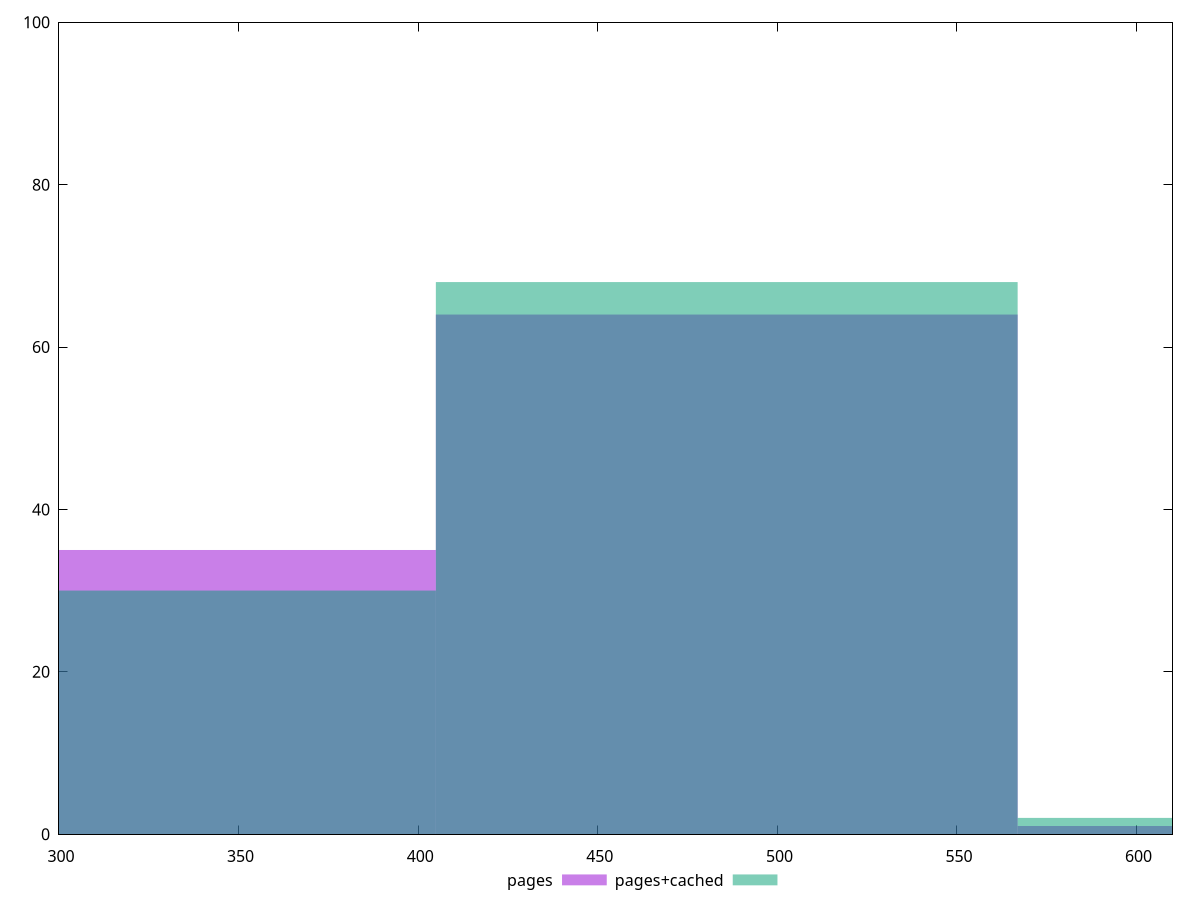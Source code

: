 reset

$pages <<EOF
485.90142976404485 64
647.8685730187265 1
323.93428650936323 35
EOF

$pagesCached <<EOF
485.90142976404485 68
323.93428650936323 30
647.8685730187265 2
EOF

set key outside below
set boxwidth 161.96714325468162
set xrange [300:610]
set yrange [0:100]
set trange [0:100]
set style fill transparent solid 0.5 noborder
set terminal svg size 640, 500 enhanced background rgb 'white'
set output "report_00026_2021-02-22T21:38:55.199Z/uses-webp-images/comparison/histogram/0_vs_1.svg"

plot $pages title "pages" with boxes, \
     $pagesCached title "pages+cached" with boxes

reset
